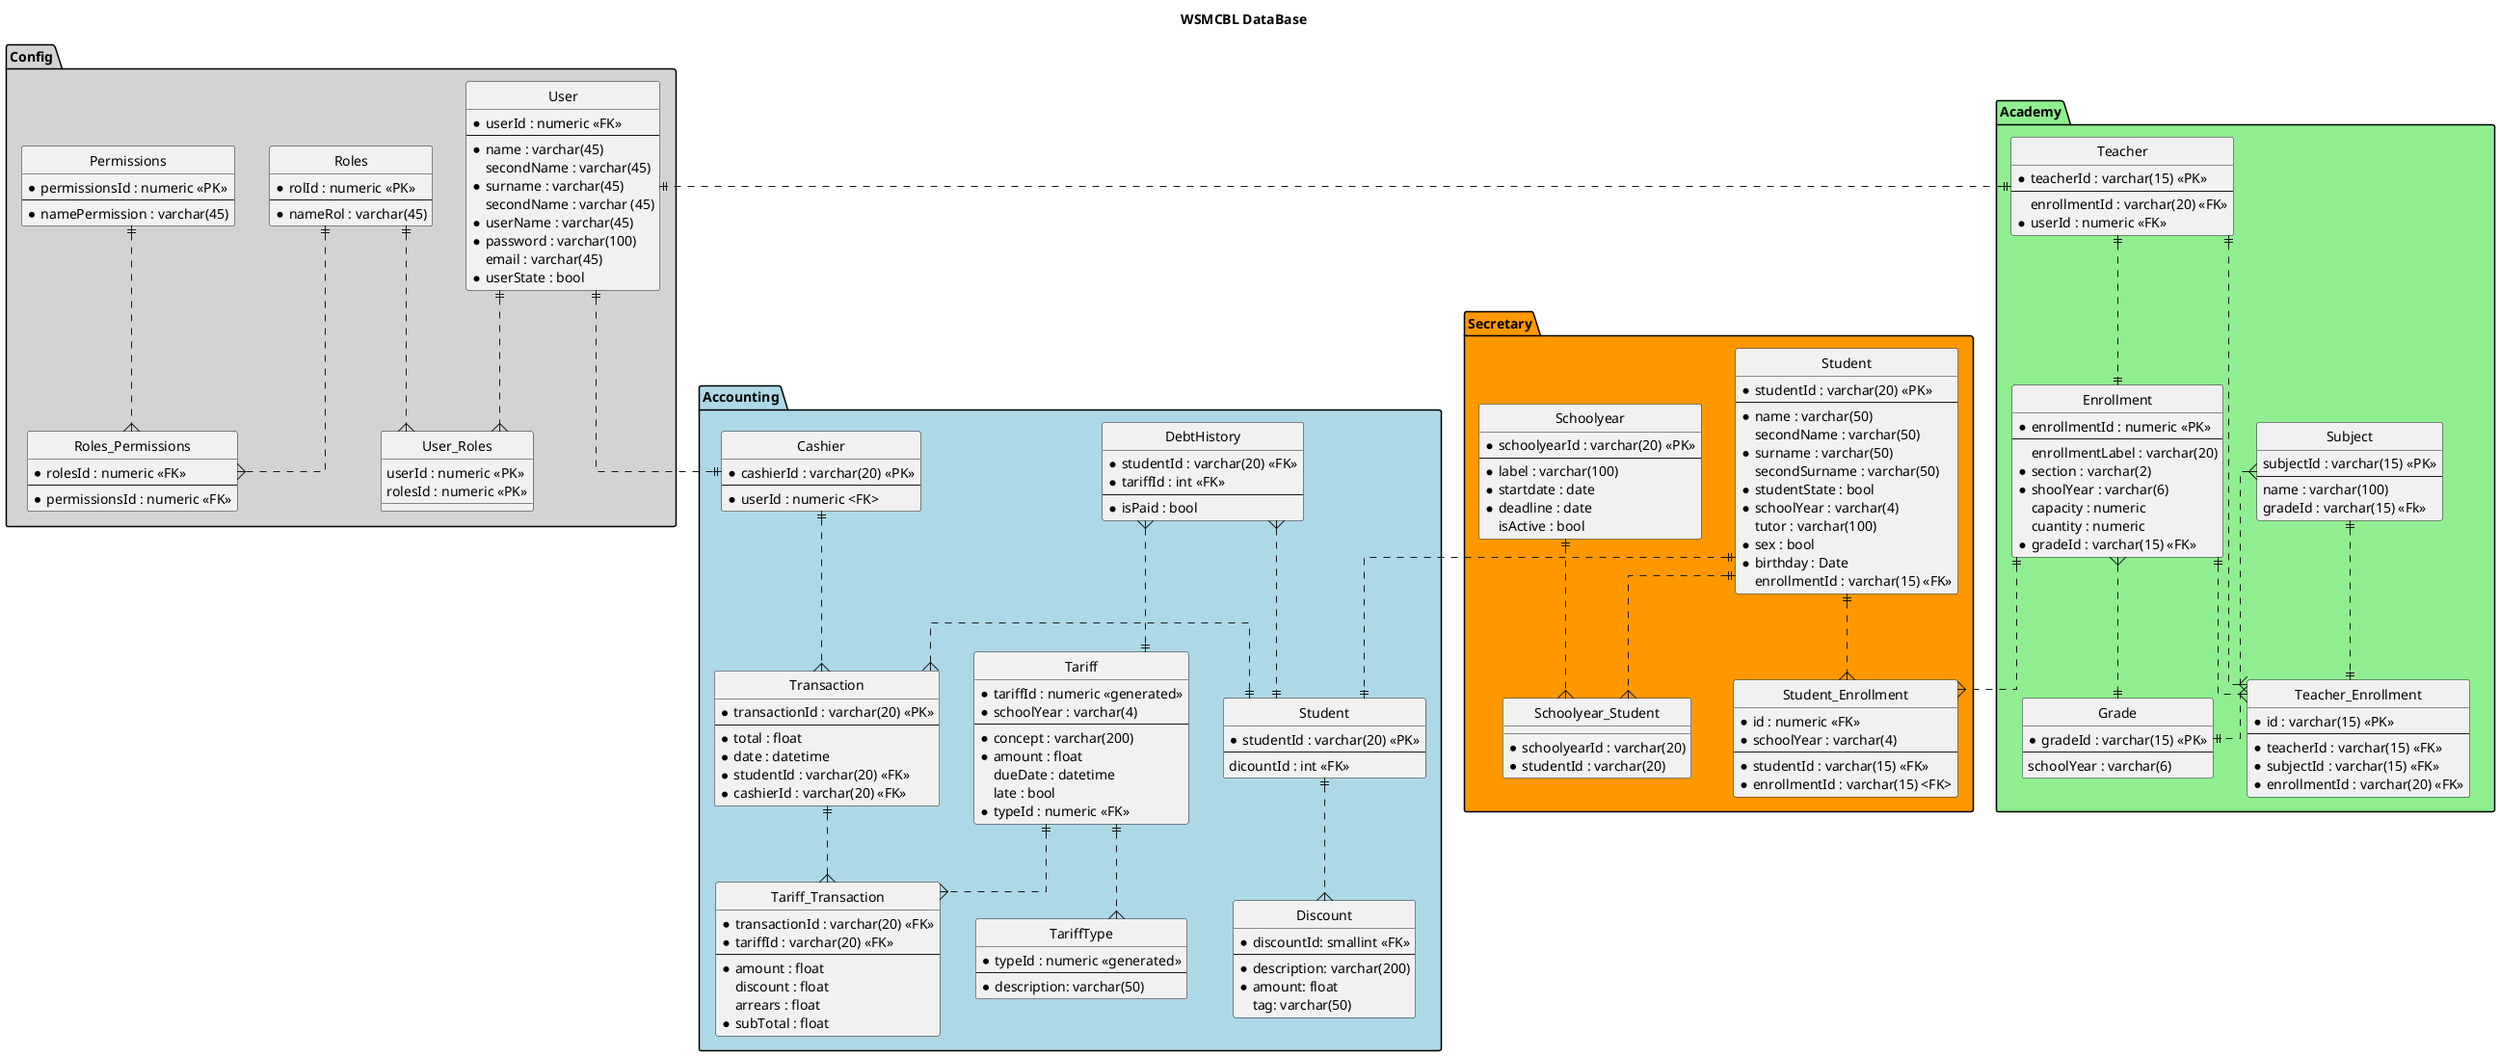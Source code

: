 @startuml

title WSMCBL DataBase

hide circle
skinparam linetype ortho


package Config #LightGray
{
    entity User
    {
        * userId : numeric <<FK>>
        --
        * name : varchar(45)
        secondName : varchar(45)
        * surname : varchar(45)
        secondName : varchar (45)
        * userName : varchar(45)
        * password : varchar(100)
        email : varchar(45)
        * userState : bool
    }

    entity Roles
    {
        * rolId : numeric <<PK>>
        --
        * nameRol : varchar(45)
    }

    entity Permissions
    {
        * permissionsId : numeric <<PK>>
        --
        * namePermission : varchar(45)
    }

    entity Roles_Permissions
    {
        * rolesId : numeric <<FK>>
        --
        * permissionsId : numeric <<FK>>
    }

    entity User_Roles
    {
        userId : numeric <<PK>>
        rolesId : numeric <<PK>>
    }

    User ||..{User_Roles
    Roles ||..{User_Roles
    Roles ||..{Roles_Permissions
    Permissions ||..{Roles_Permissions
}

package Secretary #ff9800
{
    entity Student
    {
        * studentId : varchar(20) <<PK>>
        --
        * name : varchar(50)
        secondName : varchar(50)
        * surname : varchar(50)
        secondSurname : varchar(50)
        * studentState : bool
        * schoolYear : varchar(4)
        tutor : varchar(100)
        * sex : bool
        * birthday : Date
        enrollmentId : varchar(15) <<FK>>
    }

    entity Student_Enrollment
    {
        * id : numeric <<FK>>
        * schoolYear : varchar(4)
        --
        * studentId : varchar(15) <<FK>>
        * enrollmentId : varchar(15) <FK>
    }

    entity Schoolyear
    {
        * schoolyearId : varchar(20) <<PK>>
        --
        * label : varchar(100)
        * startdate : date
        * deadline : date
        isActive : bool
    }

    entity Schoolyear_Student
    {
        * schoolyearId : varchar(20) 
        * studentId : varchar(20)
    }

    Student ||..{ Student_Enrollment
    Student ||..{ Schoolyear_Student
    Schoolyear ||..{ Schoolyear_Student
}

package Accounting #LightBlue
{
    entity Cashier
    {
        * cashierId : varchar(20) <<PK>>
        --
        * userId : numeric <FK>
    }

    entity TariffType
    {
        * typeId : numeric <<generated>>
        --
        * description: varchar(50)
    }

    entity Tariff
    {
        * tariffId : numeric <<generated>>
        * schoolYear : varchar(4)
        --
        * concept : varchar(200)
        * amount : float
        dueDate : datetime
        late : bool
        * typeId : numeric <<FK>>
    }

    entity Tariff_Transaction
    {
        * transactionId : varchar(20) <<FK>>
        * tariffId : varchar(20) <<FK>>
        --
        * amount : float
        discount : float
        arrears : float
        * subTotal : float
    }

    entity Transaction
    {
        * transactionId : varchar(20) <<PK>>
        --
        * total : float
        * date : datetime
        * studentId : varchar(20) <<FK>>
        * cashierId : varchar(20) <<FK>>
    }

    entity Discount
    {
        * discountId: smallint <<FK>>
        --
        * description: varchar(200)
        * amount: float
        tag: varchar(50)
    }

    entity Student
    {
        * studentId : varchar(20) <<PK>>
        --
        dicountId : int <<FK>>
    }

    entity DebtHistory
    {
        * studentId : varchar(20) <<FK>>
        * tariffId : int <<FK>>
        --
        * isPaid : bool
    }

    Cashier ||..{Transaction
    Tariff ||..{ TariffType
    Tariff ||.up.{ DebtHistory
    Tariff ||..{ Tariff_Transaction
    Student ||.left.{ Transaction
    Student ||..{ Discount
    Student ||.up.{ DebtHistory
    Transaction ||..{ Tariff_Transaction
}

package Academy #LightGreen
{
    entity Enrollment
    {
        * enrollmentId : numeric <<PK>>
        --
        enrollmentLabel : varchar(20)
        * section : varchar(2)
        * shoolYear : varchar(6)
        capacity : numeric
        cuantity : numeric
        * gradeId : varchar(15) <<FK>>
    }

    entity Grade
    {
        *gradeId : varchar(15) <<PK>>
        --
        schoolYear : varchar(6)
    }

    entity Subject
    {
        subjectId : varchar(15) <<PK>>
        --
        name : varchar(100)
        gradeId : varchar(15) <<Fk>>
    }

    entity Teacher
    {
        * teacherId : varchar(15) <<PK>>
        --
        enrollmentId : varchar(20) <<FK>>
        * userId : numeric <<FK>>
    }

    entity Teacher_Enrollment
    {
        * id : varchar(15) <<PK>>
        --
        * teacherId : varchar(15) <<FK>>
        * subjectId : varchar(15) <<FK>>
        * enrollmentId : varchar(20) <<FK>>
    }

    Enrollment }..|| Grade
    Subject }..|| Grade
    Teacher ||..|| Enrollment
    Teacher ||..{ Teacher_Enrollment
    Subject ||..|| Teacher_Enrollment
    Enrollment ||..{ Teacher_Enrollment
}

Secretary.Student ||..|| Accounting.Student
Enrollment ||..{ Student_Enrollment
User ||..|| Cashier
User ||.left.|| Teacher

@enduml